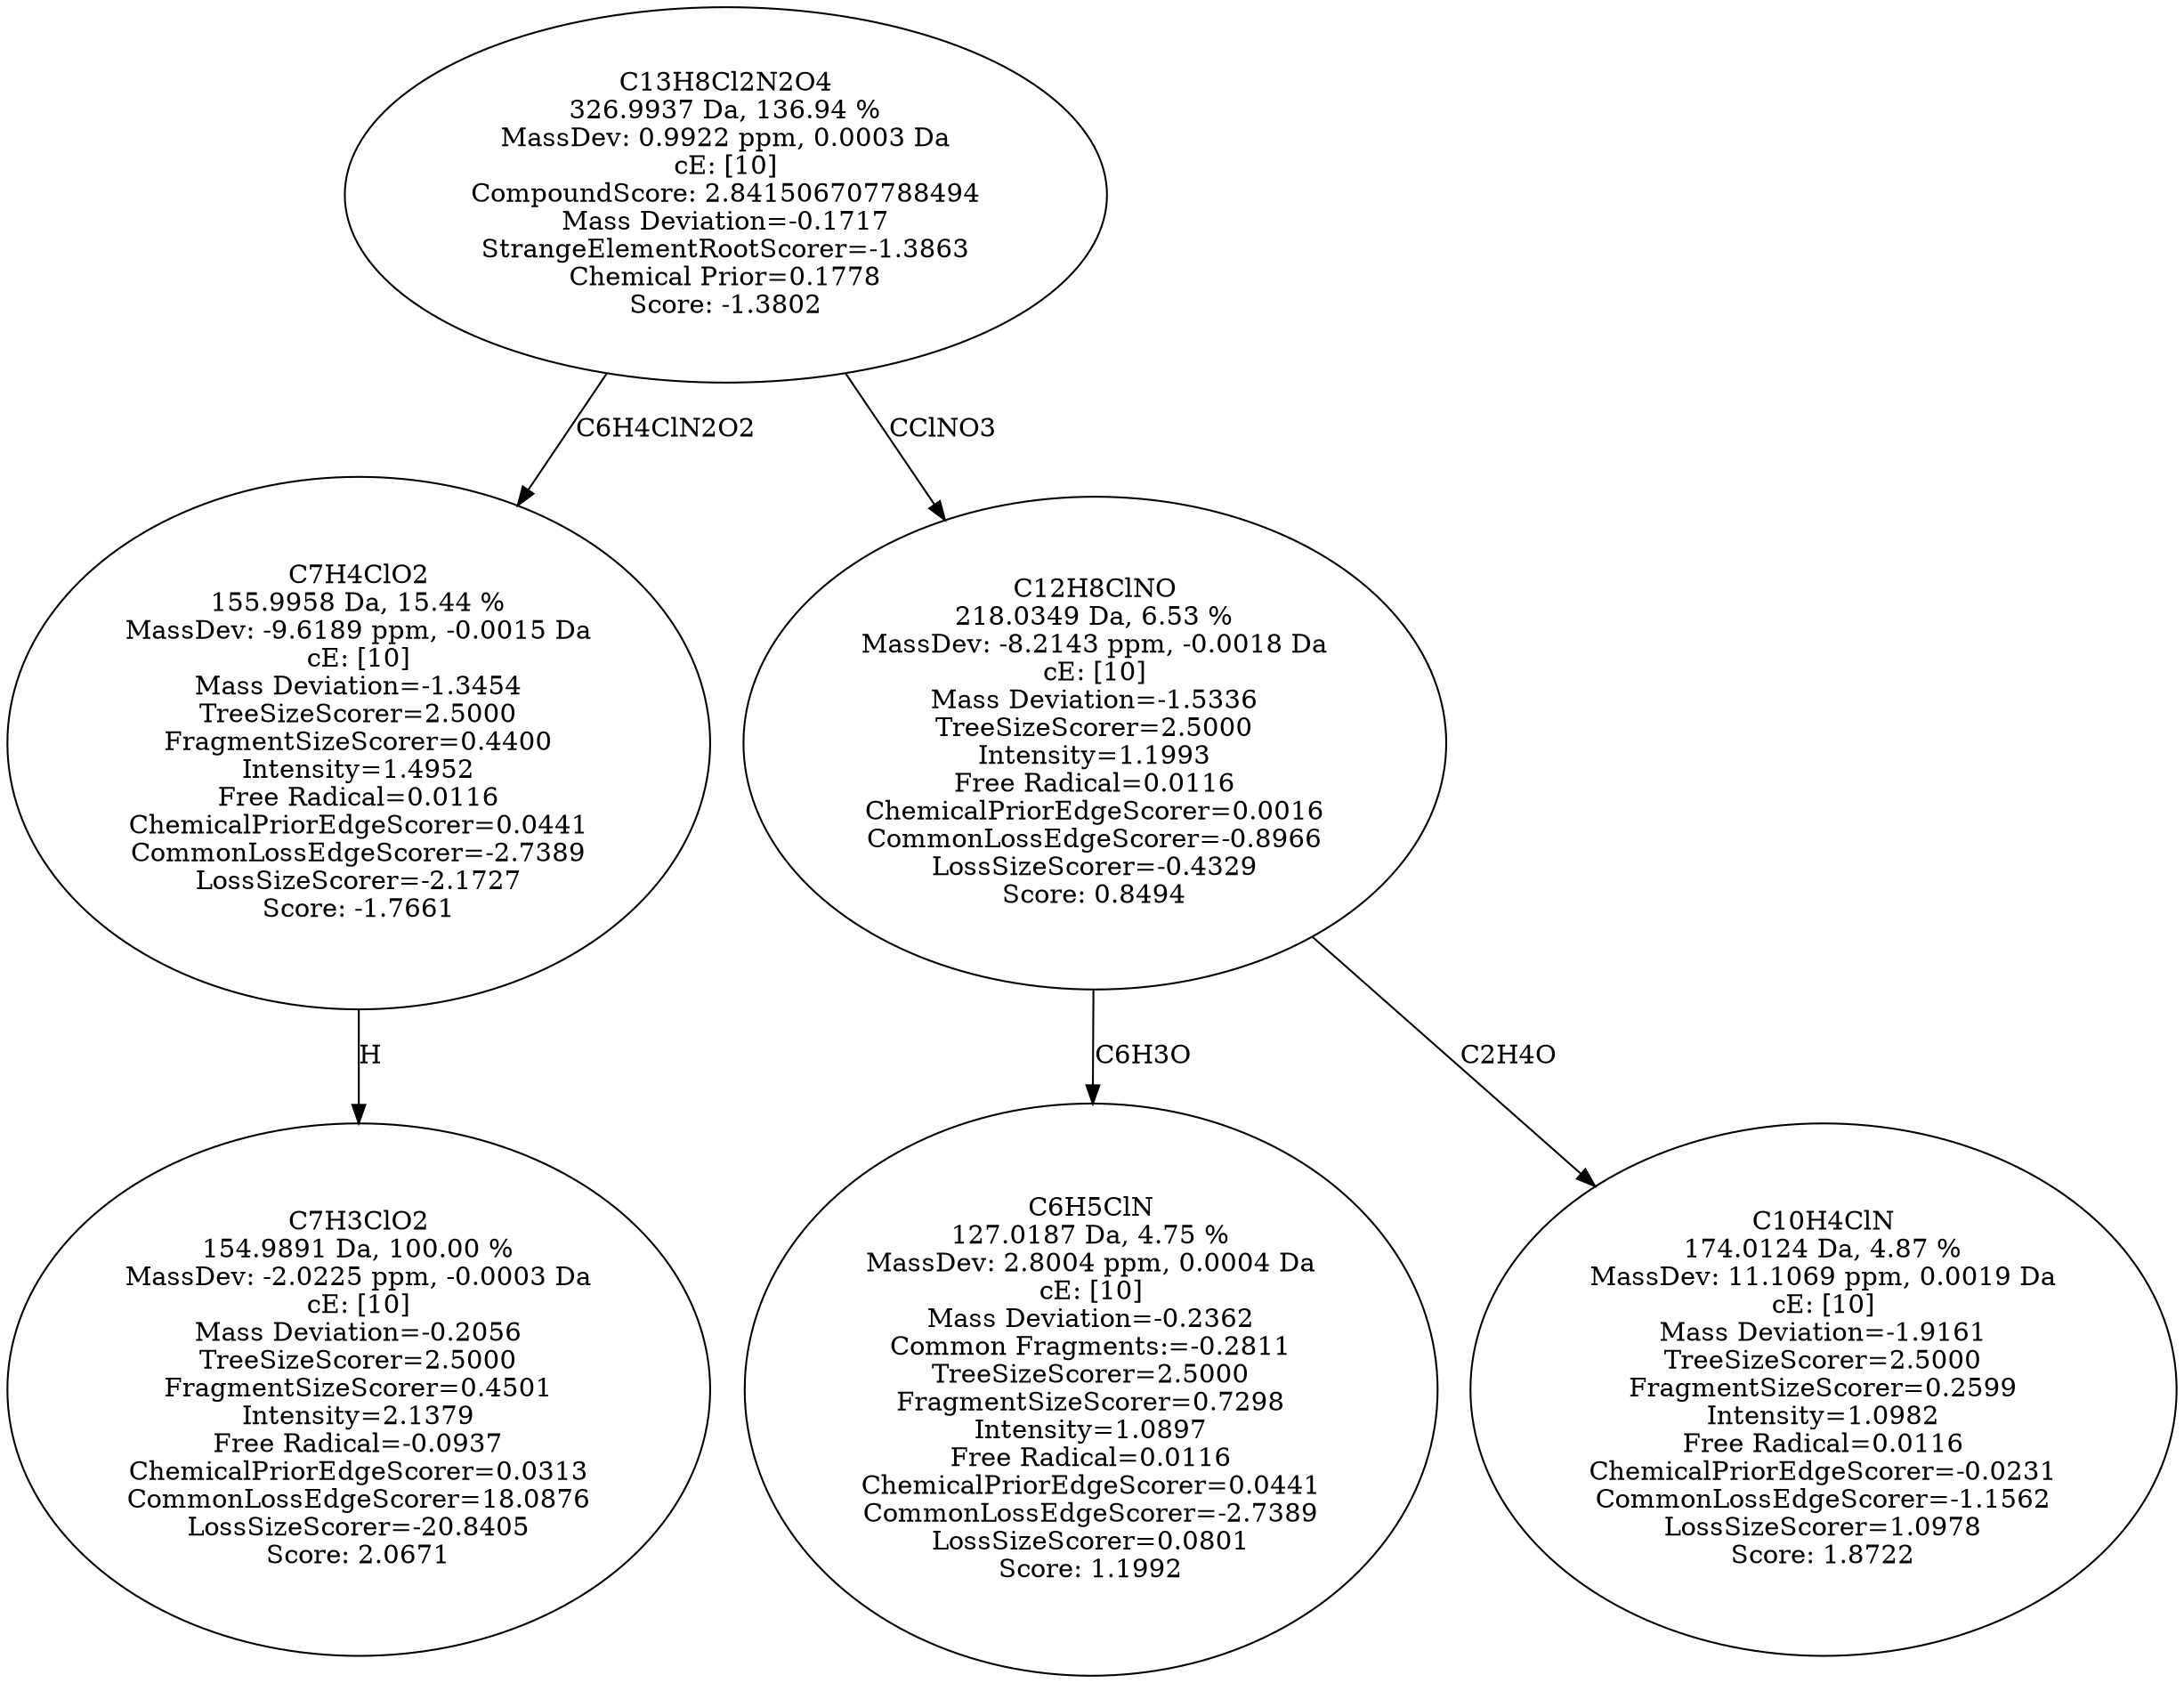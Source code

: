 strict digraph {
v1 [label="C7H3ClO2\n154.9891 Da, 100.00 %\nMassDev: -2.0225 ppm, -0.0003 Da\ncE: [10]\nMass Deviation=-0.2056\nTreeSizeScorer=2.5000\nFragmentSizeScorer=0.4501\nIntensity=2.1379\nFree Radical=-0.0937\nChemicalPriorEdgeScorer=0.0313\nCommonLossEdgeScorer=18.0876\nLossSizeScorer=-20.8405\nScore: 2.0671"];
v2 [label="C7H4ClO2\n155.9958 Da, 15.44 %\nMassDev: -9.6189 ppm, -0.0015 Da\ncE: [10]\nMass Deviation=-1.3454\nTreeSizeScorer=2.5000\nFragmentSizeScorer=0.4400\nIntensity=1.4952\nFree Radical=0.0116\nChemicalPriorEdgeScorer=0.0441\nCommonLossEdgeScorer=-2.7389\nLossSizeScorer=-2.1727\nScore: -1.7661"];
v3 [label="C6H5ClN\n127.0187 Da, 4.75 %\nMassDev: 2.8004 ppm, 0.0004 Da\ncE: [10]\nMass Deviation=-0.2362\nCommon Fragments:=-0.2811\nTreeSizeScorer=2.5000\nFragmentSizeScorer=0.7298\nIntensity=1.0897\nFree Radical=0.0116\nChemicalPriorEdgeScorer=0.0441\nCommonLossEdgeScorer=-2.7389\nLossSizeScorer=0.0801\nScore: 1.1992"];
v4 [label="C10H4ClN\n174.0124 Da, 4.87 %\nMassDev: 11.1069 ppm, 0.0019 Da\ncE: [10]\nMass Deviation=-1.9161\nTreeSizeScorer=2.5000\nFragmentSizeScorer=0.2599\nIntensity=1.0982\nFree Radical=0.0116\nChemicalPriorEdgeScorer=-0.0231\nCommonLossEdgeScorer=-1.1562\nLossSizeScorer=1.0978\nScore: 1.8722"];
v5 [label="C12H8ClNO\n218.0349 Da, 6.53 %\nMassDev: -8.2143 ppm, -0.0018 Da\ncE: [10]\nMass Deviation=-1.5336\nTreeSizeScorer=2.5000\nIntensity=1.1993\nFree Radical=0.0116\nChemicalPriorEdgeScorer=0.0016\nCommonLossEdgeScorer=-0.8966\nLossSizeScorer=-0.4329\nScore: 0.8494"];
v6 [label="C13H8Cl2N2O4\n326.9937 Da, 136.94 %\nMassDev: 0.9922 ppm, 0.0003 Da\ncE: [10]\nCompoundScore: 2.841506707788494\nMass Deviation=-0.1717\nStrangeElementRootScorer=-1.3863\nChemical Prior=0.1778\nScore: -1.3802"];
v2 -> v1 [label="H"];
v6 -> v2 [label="C6H4ClN2O2"];
v5 -> v3 [label="C6H3O"];
v5 -> v4 [label="C2H4O"];
v6 -> v5 [label="CClNO3"];
}